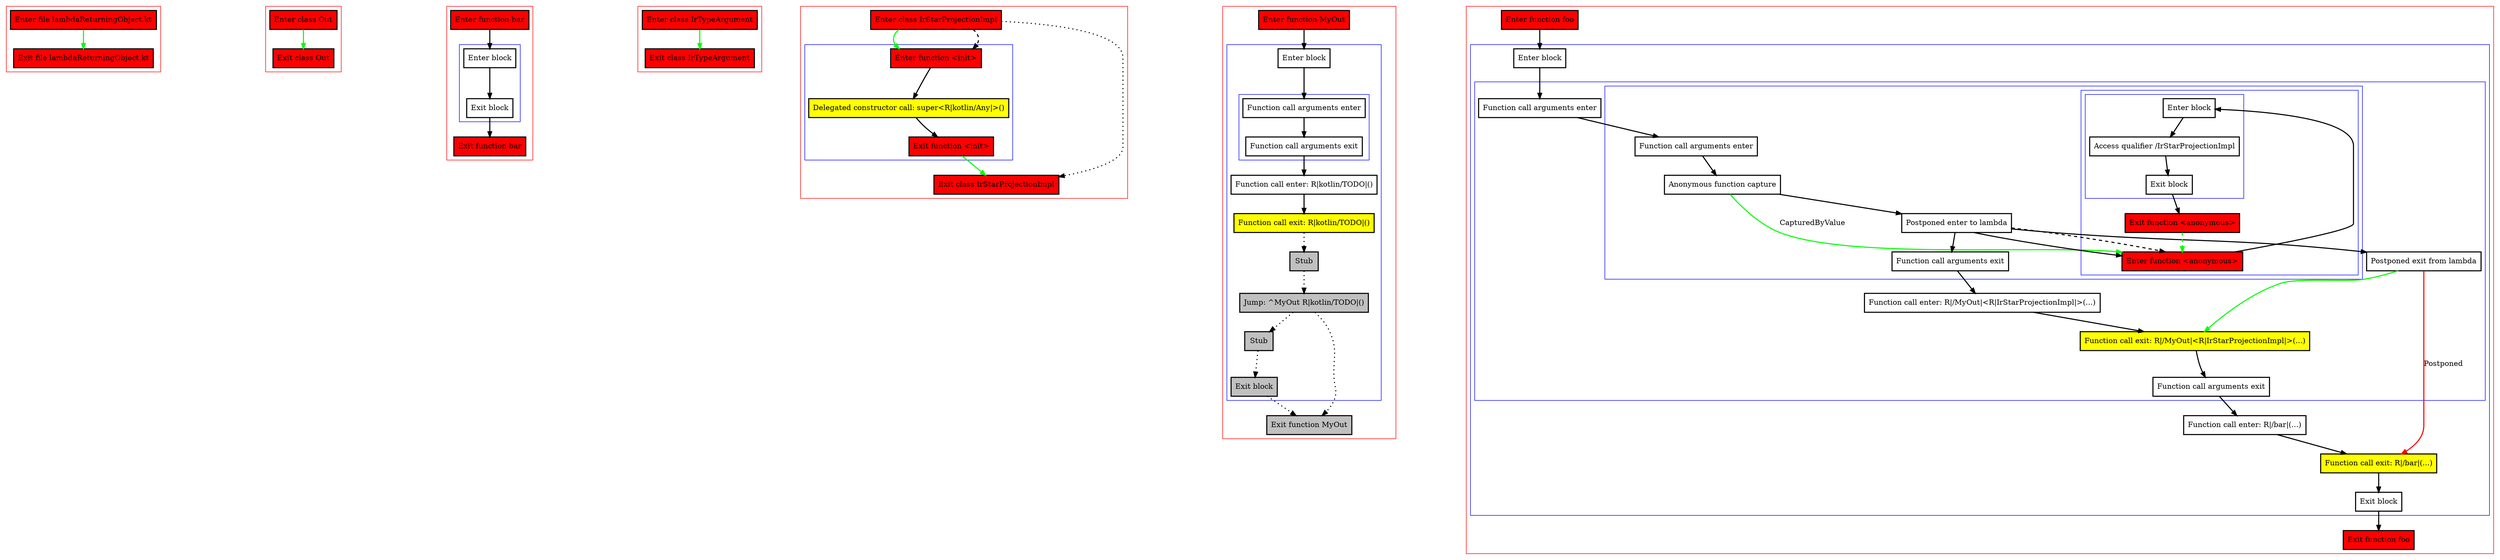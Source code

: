 digraph lambdaReturningObject_kt {
    graph [nodesep=3]
    node [shape=box penwidth=2]
    edge [penwidth=2]

    subgraph cluster_0 {
        color=red
        0 [label="Enter file lambdaReturningObject.kt" style="filled" fillcolor=red];
        1 [label="Exit file lambdaReturningObject.kt" style="filled" fillcolor=red];
    }
    0 -> {1} [color=green];

    subgraph cluster_1 {
        color=red
        2 [label="Enter class Out" style="filled" fillcolor=red];
        3 [label="Exit class Out" style="filled" fillcolor=red];
    }
    2 -> {3} [color=green];

    subgraph cluster_2 {
        color=red
        4 [label="Enter function bar" style="filled" fillcolor=red];
        subgraph cluster_3 {
            color=blue
            5 [label="Enter block"];
            6 [label="Exit block"];
        }
        7 [label="Exit function bar" style="filled" fillcolor=red];
    }
    4 -> {5};
    5 -> {6};
    6 -> {7};

    subgraph cluster_4 {
        color=red
        8 [label="Enter class IrTypeArgument" style="filled" fillcolor=red];
        9 [label="Exit class IrTypeArgument" style="filled" fillcolor=red];
    }
    8 -> {9} [color=green];

    subgraph cluster_5 {
        color=red
        10 [label="Enter class IrStarProjectionImpl" style="filled" fillcolor=red];
        subgraph cluster_6 {
            color=blue
            11 [label="Enter function <init>" style="filled" fillcolor=red];
            12 [label="Delegated constructor call: super<R|kotlin/Any|>()" style="filled" fillcolor=yellow];
            13 [label="Exit function <init>" style="filled" fillcolor=red];
        }
        14 [label="Exit class IrStarProjectionImpl" style="filled" fillcolor=red];
    }
    10 -> {11} [color=green];
    10 -> {14} [style=dotted];
    10 -> {11} [style=dashed];
    11 -> {12};
    12 -> {13};
    13 -> {14} [color=green];

    subgraph cluster_7 {
        color=red
        15 [label="Enter function MyOut" style="filled" fillcolor=red];
        subgraph cluster_8 {
            color=blue
            16 [label="Enter block"];
            subgraph cluster_9 {
                color=blue
                17 [label="Function call arguments enter"];
                18 [label="Function call arguments exit"];
            }
            19 [label="Function call enter: R|kotlin/TODO|()"];
            20 [label="Function call exit: R|kotlin/TODO|()" style="filled" fillcolor=yellow];
            21 [label="Stub" style="filled" fillcolor=gray];
            22 [label="Jump: ^MyOut R|kotlin/TODO|()" style="filled" fillcolor=gray];
            23 [label="Stub" style="filled" fillcolor=gray];
            24 [label="Exit block" style="filled" fillcolor=gray];
        }
        25 [label="Exit function MyOut" style="filled" fillcolor=gray];
    }
    15 -> {16};
    16 -> {17};
    17 -> {18};
    18 -> {19};
    19 -> {20};
    20 -> {21} [style=dotted];
    21 -> {22} [style=dotted];
    22 -> {23 25} [style=dotted];
    23 -> {24} [style=dotted];
    24 -> {25} [style=dotted];

    subgraph cluster_10 {
        color=red
        26 [label="Enter function foo" style="filled" fillcolor=red];
        subgraph cluster_11 {
            color=blue
            27 [label="Enter block"];
            subgraph cluster_12 {
                color=blue
                28 [label="Function call arguments enter"];
                subgraph cluster_13 {
                    color=blue
                    29 [label="Function call arguments enter"];
                    30 [label="Anonymous function capture"];
                    31 [label="Postponed enter to lambda"];
                    subgraph cluster_14 {
                        color=blue
                        32 [label="Enter function <anonymous>" style="filled" fillcolor=red];
                        subgraph cluster_15 {
                            color=blue
                            33 [label="Enter block"];
                            34 [label="Access qualifier /IrStarProjectionImpl"];
                            35 [label="Exit block"];
                        }
                        36 [label="Exit function <anonymous>" style="filled" fillcolor=red];
                    }
                    37 [label="Function call arguments exit"];
                }
                38 [label="Function call enter: R|/MyOut|<R|IrStarProjectionImpl|>(...)"];
                39 [label="Postponed exit from lambda"];
                40 [label="Function call exit: R|/MyOut|<R|IrStarProjectionImpl|>(...)" style="filled" fillcolor=yellow];
                41 [label="Function call arguments exit"];
            }
            42 [label="Function call enter: R|/bar|(...)"];
            43 [label="Function call exit: R|/bar|(...)" style="filled" fillcolor=yellow];
            44 [label="Exit block"];
        }
        45 [label="Exit function foo" style="filled" fillcolor=red];
    }
    26 -> {27};
    27 -> {28};
    28 -> {29};
    29 -> {30};
    30 -> {31};
    30 -> {32} [color=green label="CapturedByValue"];
    31 -> {32 37 39};
    31 -> {32} [style=dashed];
    32 -> {33};
    33 -> {34};
    34 -> {35};
    35 -> {36};
    36 -> {32} [color=green style=dashed];
    37 -> {38};
    38 -> {40};
    39 -> {40} [color=green];
    39 -> {43} [color=red label="Postponed"];
    40 -> {41};
    41 -> {42};
    42 -> {43};
    43 -> {44};
    44 -> {45};

}
